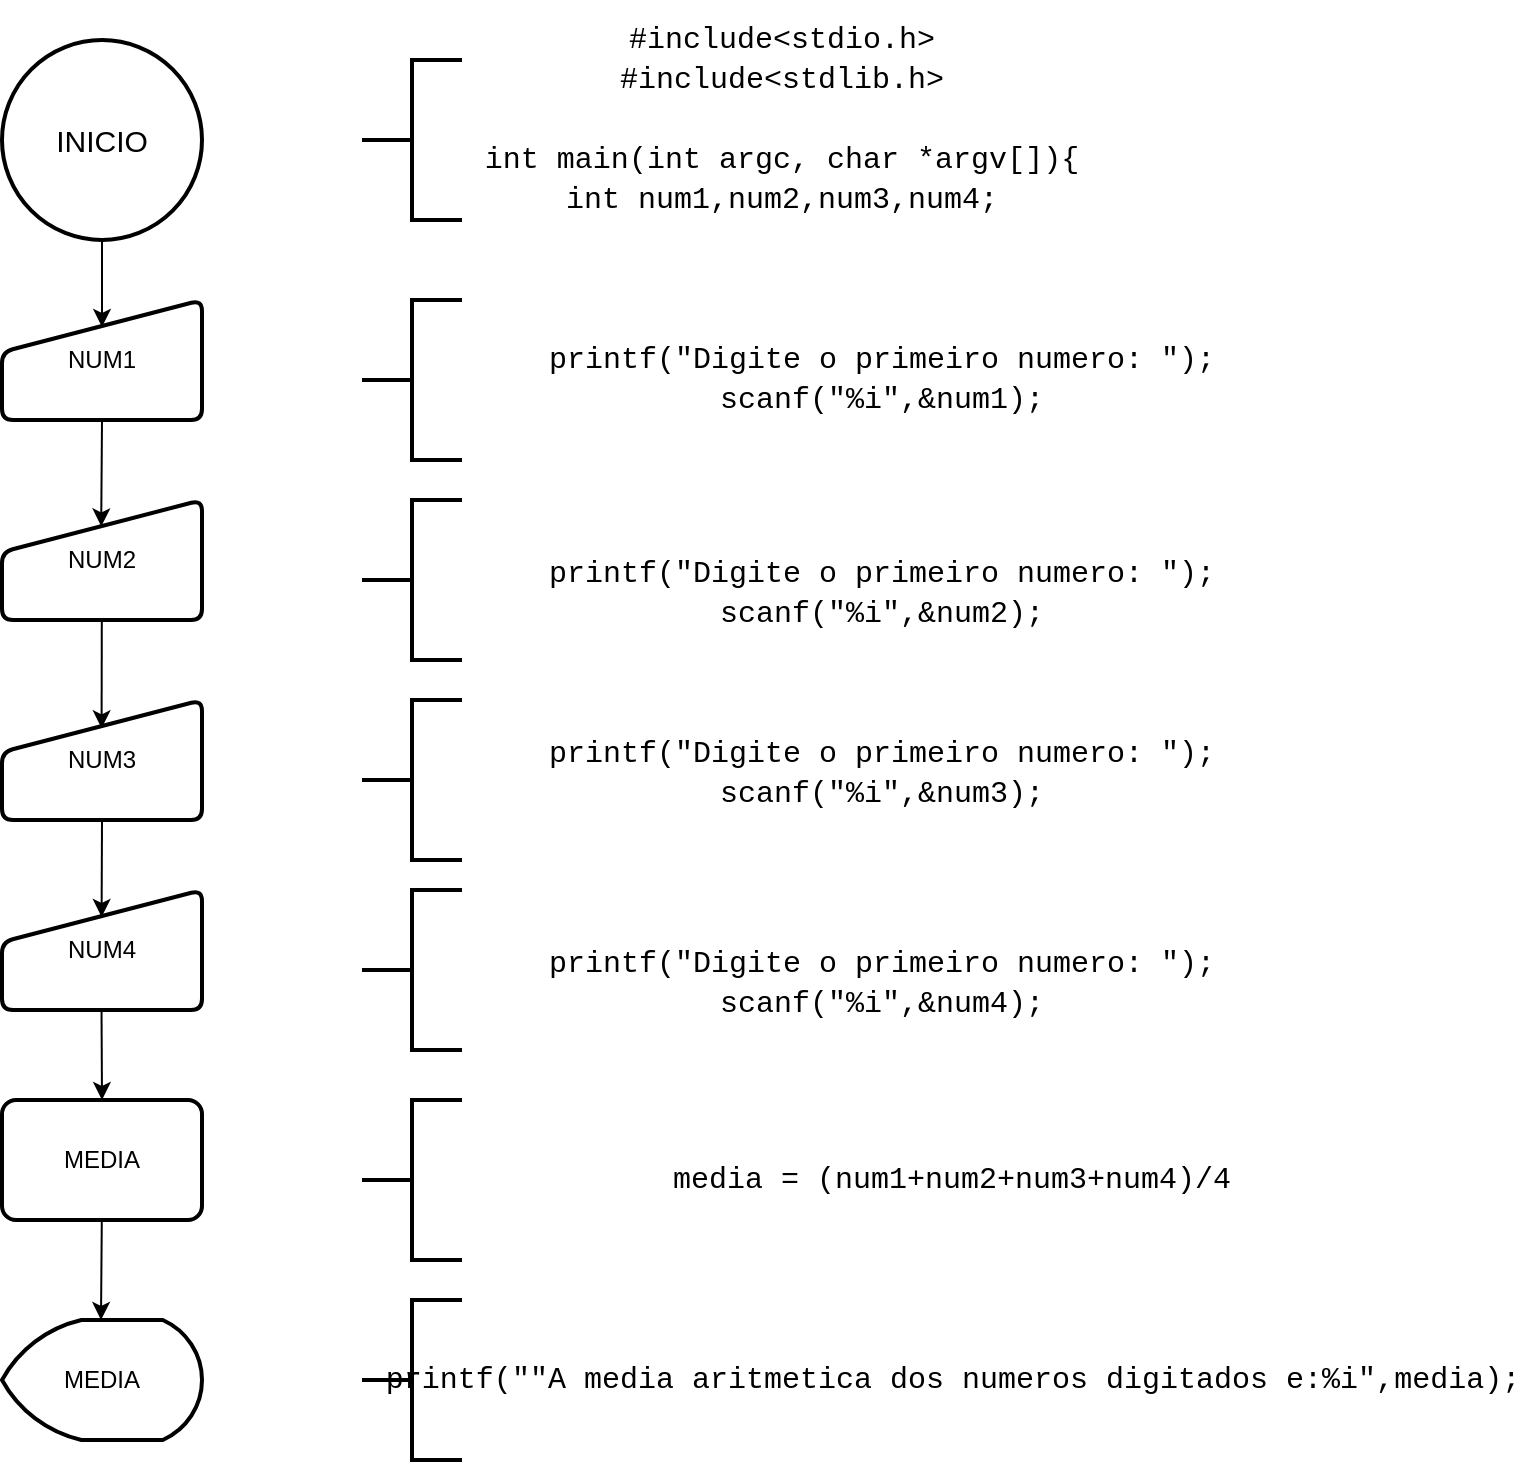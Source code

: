 <mxfile version="14.9.8" type="github">
  <diagram id="C5RBs43oDa-KdzZeNtuy" name="Page-1">
    <mxGraphModel dx="1422" dy="762" grid="1" gridSize="10" guides="1" tooltips="1" connect="1" arrows="1" fold="1" page="1" pageScale="1" pageWidth="827" pageHeight="1169" background="none" math="1" shadow="0">
      <root>
        <mxCell id="WIyWlLk6GJQsqaUBKTNV-0" />
        <mxCell id="WIyWlLk6GJQsqaUBKTNV-1" parent="WIyWlLk6GJQsqaUBKTNV-0" />
        <mxCell id="nSisR4guIrfHE9iIkY8Y-0" value="NUM1" style="html=1;strokeWidth=2;shape=manualInput;whiteSpace=wrap;rounded=1;size=26;arcSize=11;verticalAlign=middle;align=center;" parent="WIyWlLk6GJQsqaUBKTNV-1" vertex="1">
          <mxGeometry x="80" y="260" width="100" height="60" as="geometry" />
        </mxCell>
        <mxCell id="nSisR4guIrfHE9iIkY8Y-1" value="&lt;font style=&quot;font-size: 15px&quot;&gt;INICIO&lt;/font&gt;" style="strokeWidth=2;html=1;shape=mxgraph.flowchart.start_2;whiteSpace=wrap;verticalAlign=middle;align=center;" parent="WIyWlLk6GJQsqaUBKTNV-1" vertex="1">
          <mxGeometry x="80" y="130" width="100" height="100" as="geometry" />
        </mxCell>
        <mxCell id="nSisR4guIrfHE9iIkY8Y-5" value="" style="endArrow=classic;html=1;exitX=0.5;exitY=1;exitDx=0;exitDy=0;exitPerimeter=0;entryX=0.5;entryY=0.225;entryDx=0;entryDy=0;entryPerimeter=0;" parent="WIyWlLk6GJQsqaUBKTNV-1" source="nSisR4guIrfHE9iIkY8Y-1" target="nSisR4guIrfHE9iIkY8Y-0" edge="1">
          <mxGeometry width="50" height="50" relative="1" as="geometry">
            <mxPoint x="36" y="340" as="sourcePoint" />
            <mxPoint x="130" y="270" as="targetPoint" />
          </mxGeometry>
        </mxCell>
        <mxCell id="nSisR4guIrfHE9iIkY8Y-6" value="" style="endArrow=classic;html=1;exitX=0.5;exitY=1;exitDx=0;exitDy=0;entryX=0.496;entryY=0.22;entryDx=0;entryDy=0;entryPerimeter=0;" parent="WIyWlLk6GJQsqaUBKTNV-1" source="nSisR4guIrfHE9iIkY8Y-0" edge="1">
          <mxGeometry width="50" height="50" relative="1" as="geometry">
            <mxPoint x="129" y="330.0" as="sourcePoint" />
            <mxPoint x="129.6" y="373.2" as="targetPoint" />
          </mxGeometry>
        </mxCell>
        <mxCell id="pyFOSILM-I7uizpb-qyc-0" value="MEDIA" style="strokeWidth=2;html=1;shape=mxgraph.flowchart.display;whiteSpace=wrap;" parent="WIyWlLk6GJQsqaUBKTNV-1" vertex="1">
          <mxGeometry x="80" y="770" width="100" height="60" as="geometry" />
        </mxCell>
        <mxCell id="pyFOSILM-I7uizpb-qyc-3" value="&#xa;&#xa;&lt;div style=&quot;font-family: consolas, &amp;quot;courier new&amp;quot;, monospace; font-weight: normal; font-size: 15px; line-height: 20px;&quot;&gt;&lt;div&gt;&lt;span style=&quot;&quot;&gt;printf&lt;/span&gt;&lt;span style=&quot;&quot;&gt;(&lt;/span&gt;&lt;span style=&quot;&quot;&gt;&quot;Digite&amp;nbsp;o&amp;nbsp;primeiro&amp;nbsp;numero:&amp;nbsp;&quot;&lt;/span&gt;&lt;span style=&quot;&quot;&gt;);&lt;/span&gt;&lt;/div&gt;&lt;div&gt;&lt;span style=&quot;&quot;&gt;scanf&lt;/span&gt;&lt;span style=&quot;&quot;&gt;(&lt;/span&gt;&lt;span style=&quot;&quot;&gt;&quot;&lt;/span&gt;&lt;span style=&quot;&quot;&gt;%i&lt;/span&gt;&lt;span style=&quot;&quot;&gt;&quot;&lt;/span&gt;&lt;span style=&quot;&quot;&gt;,&amp;amp;&lt;/span&gt;&lt;span style=&quot;&quot;&gt;num1&lt;/span&gt;&lt;span style=&quot;&quot;&gt;);&lt;/span&gt;&lt;/div&gt;&lt;/div&gt;&#xa;&#xa;" style="text;html=1;strokeColor=none;fillColor=none;align=center;verticalAlign=middle;whiteSpace=wrap;rounded=0;labelBorderColor=none;" parent="WIyWlLk6GJQsqaUBKTNV-1" vertex="1">
          <mxGeometry x="320" y="280" width="400" height="40" as="geometry" />
        </mxCell>
        <mxCell id="pyFOSILM-I7uizpb-qyc-4" value="" style="strokeWidth=2;html=1;shape=mxgraph.flowchart.annotation_2;align=left;labelPosition=right;pointerEvents=1;" parent="WIyWlLk6GJQsqaUBKTNV-1" vertex="1">
          <mxGeometry x="260" y="360" width="50" height="80" as="geometry" />
        </mxCell>
        <mxCell id="pyFOSILM-I7uizpb-qyc-6" value="" style="strokeWidth=2;html=1;shape=mxgraph.flowchart.annotation_2;align=left;labelPosition=right;pointerEvents=1;" parent="WIyWlLk6GJQsqaUBKTNV-1" vertex="1">
          <mxGeometry x="260" y="260" width="50" height="80" as="geometry" />
        </mxCell>
        <mxCell id="pyFOSILM-I7uizpb-qyc-7" value="" style="strokeWidth=2;html=1;shape=mxgraph.flowchart.annotation_2;align=left;labelPosition=right;pointerEvents=1;" parent="WIyWlLk6GJQsqaUBKTNV-1" vertex="1">
          <mxGeometry x="260" y="660" width="50" height="80" as="geometry" />
        </mxCell>
        <mxCell id="pyFOSILM-I7uizpb-qyc-10" value="&lt;div style=&quot;font-family: &amp;#34;consolas&amp;#34; , &amp;#34;courier new&amp;#34; , monospace ; font-weight: normal ; font-size: 15px ; line-height: 20px&quot;&gt;&lt;div style=&quot;font-family: &amp;#34;consolas&amp;#34; , &amp;#34;courier new&amp;#34; , monospace ; line-height: 20px&quot;&gt;media = (num1+num2+num3+num4)/4&lt;/div&gt;&lt;/div&gt;" style="text;html=1;rounded=0;align=center;verticalAlign=middle;labelBorderColor=none;whiteSpace=wrap;" parent="WIyWlLk6GJQsqaUBKTNV-1" vertex="1">
          <mxGeometry x="310" y="680" width="490" height="40" as="geometry" />
        </mxCell>
        <mxCell id="pyFOSILM-I7uizpb-qyc-12" value="&lt;div style=&quot;font-family: &amp;#34;consolas&amp;#34; , &amp;#34;courier new&amp;#34; , monospace ; font-weight: normal ; font-size: 15px ; line-height: 20px&quot;&gt;&lt;div style=&quot;font-family: &amp;#34;consolas&amp;#34; , &amp;#34;courier new&amp;#34; , monospace ; line-height: 20px&quot;&gt;&lt;div&gt;&lt;span&gt;#include&lt;/span&gt;&lt;span&gt;&amp;lt;stdio.h&amp;gt;&lt;/span&gt;&lt;/div&gt;&lt;div&gt;&lt;span&gt;#include&lt;/span&gt;&lt;span&gt;&amp;lt;stdlib.h&amp;gt;&lt;/span&gt;&lt;/div&gt;&lt;br&gt;&lt;div&gt;&lt;span&gt;int&lt;/span&gt;&amp;nbsp;&lt;span&gt;main&lt;/span&gt;(&lt;span&gt;int&lt;/span&gt;&amp;nbsp;&lt;span&gt;argc&lt;/span&gt;,&amp;nbsp;&lt;span&gt;char&lt;/span&gt;&amp;nbsp;*&lt;span&gt;argv&lt;/span&gt;&lt;span&gt;[]&lt;/span&gt;){&lt;/div&gt;&lt;div&gt;&lt;span&gt;int&lt;/span&gt;&amp;nbsp;num1,num2,num3,num4;&lt;/div&gt;&lt;/div&gt;&lt;/div&gt;" style="text;whiteSpace=wrap;html=1;rounded=0;align=center;verticalAlign=middle;labelBorderColor=none;" parent="WIyWlLk6GJQsqaUBKTNV-1" vertex="1">
          <mxGeometry x="320" y="110" width="300" height="120" as="geometry" />
        </mxCell>
        <mxCell id="pyFOSILM-I7uizpb-qyc-13" value="" style="strokeWidth=2;html=1;shape=mxgraph.flowchart.annotation_2;align=left;labelPosition=right;pointerEvents=1;" parent="WIyWlLk6GJQsqaUBKTNV-1" vertex="1">
          <mxGeometry x="260" y="140" width="50" height="80" as="geometry" />
        </mxCell>
        <mxCell id="WQtvyT2Jt8s8oRUtYBUV-0" value="MEDIA" style="rounded=1;whiteSpace=wrap;html=1;absoluteArcSize=1;arcSize=14;strokeWidth=2;align=center;verticalAlign=middle;" parent="WIyWlLk6GJQsqaUBKTNV-1" vertex="1">
          <mxGeometry x="80" y="660" width="100" height="60" as="geometry" />
        </mxCell>
        <mxCell id="WQtvyT2Jt8s8oRUtYBUV-1" value="" style="endArrow=classic;html=1;exitX=0.5;exitY=1;exitDx=0;exitDy=0;" parent="WIyWlLk6GJQsqaUBKTNV-1" edge="1">
          <mxGeometry width="50" height="50" relative="1" as="geometry">
            <mxPoint x="129.9" y="720" as="sourcePoint" />
            <mxPoint x="129.5" y="770" as="targetPoint" />
          </mxGeometry>
        </mxCell>
        <mxCell id="WQtvyT2Jt8s8oRUtYBUV-2" value="NUM2" style="html=1;strokeWidth=2;shape=manualInput;whiteSpace=wrap;rounded=1;size=26;arcSize=11;verticalAlign=middle;align=center;" parent="WIyWlLk6GJQsqaUBKTNV-1" vertex="1">
          <mxGeometry x="80" y="360" width="100" height="60" as="geometry" />
        </mxCell>
        <mxCell id="WQtvyT2Jt8s8oRUtYBUV-3" value="" style="endArrow=classic;html=1;exitX=0.5;exitY=1;exitDx=0;exitDy=0;entryX=0.498;entryY=0.236;entryDx=0;entryDy=0;entryPerimeter=0;" parent="WIyWlLk6GJQsqaUBKTNV-1" target="oTk-Pp67aPwzLTNpCu4k-0" edge="1">
          <mxGeometry width="50" height="50" relative="1" as="geometry">
            <mxPoint x="129.9" y="420" as="sourcePoint" />
            <mxPoint x="130" y="460" as="targetPoint" />
          </mxGeometry>
        </mxCell>
        <mxCell id="WQtvyT2Jt8s8oRUtYBUV-4" value="" style="strokeWidth=2;html=1;shape=mxgraph.flowchart.annotation_2;align=left;labelPosition=right;pointerEvents=1;" parent="WIyWlLk6GJQsqaUBKTNV-1" vertex="1">
          <mxGeometry x="260" y="760" width="50" height="80" as="geometry" />
        </mxCell>
        <mxCell id="WQtvyT2Jt8s8oRUtYBUV-5" value="&lt;div style=&quot;font-family: &amp;#34;consolas&amp;#34; , &amp;#34;courier new&amp;#34; , monospace ; font-weight: normal ; font-size: 15px ; line-height: 20px&quot;&gt;&lt;div style=&quot;font-family: &amp;#34;consolas&amp;#34; , &amp;#34;courier new&amp;#34; , monospace ; line-height: 20px&quot;&gt;&lt;span&gt;printf&lt;/span&gt;(&lt;span&gt;&quot;&lt;/span&gt;&lt;span style=&quot;font-family: &amp;#34;consolas&amp;#34; , &amp;#34;courier new&amp;#34; , monospace&quot;&gt;&quot;A&amp;nbsp;media&amp;nbsp;aritmetica&amp;nbsp;dos&amp;nbsp;numeros&amp;nbsp;digitados&amp;nbsp;e:&lt;/span&gt;&lt;span style=&quot;font-family: &amp;#34;consolas&amp;#34; , &amp;#34;courier new&amp;#34; , monospace&quot;&gt;%i&lt;/span&gt;&lt;span style=&quot;font-family: &amp;#34;consolas&amp;#34; , &amp;#34;courier new&amp;#34; , monospace&quot;&gt;&quot;,&lt;/span&gt;&lt;span style=&quot;font-family: &amp;#34;consolas&amp;#34; , &amp;#34;courier new&amp;#34; , monospace&quot;&gt;media&lt;/span&gt;&lt;span&gt;)&lt;/span&gt;&lt;span&gt;;&lt;/span&gt;&lt;/div&gt;&lt;/div&gt;" style="text;html=1;rounded=0;align=center;verticalAlign=middle;labelBorderColor=none;whiteSpace=wrap;" parent="WIyWlLk6GJQsqaUBKTNV-1" vertex="1">
          <mxGeometry x="317.5" y="780" width="475" height="40" as="geometry" />
        </mxCell>
        <mxCell id="oTk-Pp67aPwzLTNpCu4k-0" value="NUM3" style="html=1;strokeWidth=2;shape=manualInput;whiteSpace=wrap;rounded=1;size=26;arcSize=11;verticalAlign=middle;align=center;" parent="WIyWlLk6GJQsqaUBKTNV-1" vertex="1">
          <mxGeometry x="80" y="460" width="100" height="60" as="geometry" />
        </mxCell>
        <mxCell id="oTk-Pp67aPwzLTNpCu4k-2" value="" style="endArrow=classic;html=1;entryX=0.498;entryY=0.225;entryDx=0;entryDy=0;entryPerimeter=0;" parent="WIyWlLk6GJQsqaUBKTNV-1" target="oTk-Pp67aPwzLTNpCu4k-7" edge="1">
          <mxGeometry width="50" height="50" relative="1" as="geometry">
            <mxPoint x="130" y="520" as="sourcePoint" />
            <mxPoint x="110" y="570" as="targetPoint" />
          </mxGeometry>
        </mxCell>
        <mxCell id="oTk-Pp67aPwzLTNpCu4k-4" value="" style="strokeWidth=2;html=1;shape=mxgraph.flowchart.annotation_2;align=left;labelPosition=right;pointerEvents=1;" parent="WIyWlLk6GJQsqaUBKTNV-1" vertex="1">
          <mxGeometry x="260" y="555" width="50" height="80" as="geometry" />
        </mxCell>
        <mxCell id="oTk-Pp67aPwzLTNpCu4k-5" value="" style="strokeWidth=2;html=1;shape=mxgraph.flowchart.annotation_2;align=left;labelPosition=right;pointerEvents=1;" parent="WIyWlLk6GJQsqaUBKTNV-1" vertex="1">
          <mxGeometry x="260" y="460" width="50" height="80" as="geometry" />
        </mxCell>
        <mxCell id="oTk-Pp67aPwzLTNpCu4k-7" value="NUM4" style="html=1;strokeWidth=2;shape=manualInput;whiteSpace=wrap;rounded=1;size=26;arcSize=11;verticalAlign=middle;align=center;" parent="WIyWlLk6GJQsqaUBKTNV-1" vertex="1">
          <mxGeometry x="80" y="555" width="100" height="60" as="geometry" />
        </mxCell>
        <mxCell id="oTk-Pp67aPwzLTNpCu4k-8" value="" style="endArrow=classic;html=1;exitX=0.5;exitY=1;exitDx=0;exitDy=0;entryX=0.5;entryY=0;entryDx=0;entryDy=0;" parent="WIyWlLk6GJQsqaUBKTNV-1" target="WQtvyT2Jt8s8oRUtYBUV-0" edge="1">
          <mxGeometry width="50" height="50" relative="1" as="geometry">
            <mxPoint x="129.76" y="615" as="sourcePoint" />
            <mxPoint x="129.86" y="655" as="targetPoint" />
          </mxGeometry>
        </mxCell>
        <mxCell id="oTk-Pp67aPwzLTNpCu4k-11" value="&lt;br&gt;&lt;br&gt;&lt;div style=&quot;font-family: &amp;#34;consolas&amp;#34; , &amp;#34;courier new&amp;#34; , monospace ; font-weight: normal ; font-size: 15px ; line-height: 20px&quot;&gt;&lt;div&gt;&lt;span&gt;printf&lt;/span&gt;&lt;span&gt;(&lt;/span&gt;&lt;span&gt;&quot;Digite&amp;nbsp;o&amp;nbsp;primeiro&amp;nbsp;numero:&amp;nbsp;&quot;&lt;/span&gt;&lt;span&gt;);&lt;/span&gt;&lt;/div&gt;&lt;div&gt;&lt;span&gt;scanf&lt;/span&gt;&lt;span&gt;(&lt;/span&gt;&lt;span&gt;&quot;&lt;/span&gt;&lt;span&gt;%i&lt;/span&gt;&lt;span&gt;&quot;&lt;/span&gt;&lt;span&gt;,&amp;amp;&lt;/span&gt;&lt;span&gt;num2&lt;/span&gt;&lt;span&gt;);&lt;/span&gt;&lt;/div&gt;&lt;/div&gt;&lt;br&gt;" style="text;html=1;strokeColor=none;fillColor=none;align=center;verticalAlign=middle;whiteSpace=wrap;rounded=0;labelBorderColor=none;" parent="WIyWlLk6GJQsqaUBKTNV-1" vertex="1">
          <mxGeometry x="320" y="380" width="400" height="40" as="geometry" />
        </mxCell>
        <mxCell id="oTk-Pp67aPwzLTNpCu4k-12" value="&lt;br&gt;&lt;br&gt;&lt;div style=&quot;font-family: &amp;#34;consolas&amp;#34; , &amp;#34;courier new&amp;#34; , monospace ; font-weight: normal ; font-size: 15px ; line-height: 20px&quot;&gt;&lt;div&gt;&lt;span&gt;printf&lt;/span&gt;&lt;span&gt;(&lt;/span&gt;&lt;span&gt;&quot;Digite&amp;nbsp;o&amp;nbsp;primeiro&amp;nbsp;numero:&amp;nbsp;&quot;&lt;/span&gt;&lt;span&gt;);&lt;/span&gt;&lt;/div&gt;&lt;div&gt;&lt;span&gt;scanf&lt;/span&gt;&lt;span&gt;(&lt;/span&gt;&lt;span&gt;&quot;&lt;/span&gt;&lt;span&gt;%i&lt;/span&gt;&lt;span&gt;&quot;&lt;/span&gt;&lt;span&gt;,&amp;amp;&lt;/span&gt;&lt;span&gt;num3&lt;/span&gt;&lt;span&gt;);&lt;/span&gt;&lt;/div&gt;&lt;/div&gt;&lt;br&gt;" style="text;html=1;strokeColor=none;fillColor=none;align=center;verticalAlign=middle;whiteSpace=wrap;rounded=0;labelBorderColor=none;" parent="WIyWlLk6GJQsqaUBKTNV-1" vertex="1">
          <mxGeometry x="320" y="470" width="400" height="40" as="geometry" />
        </mxCell>
        <mxCell id="oTk-Pp67aPwzLTNpCu4k-13" value="&lt;br&gt;&lt;br&gt;&lt;div style=&quot;font-family: &amp;#34;consolas&amp;#34; , &amp;#34;courier new&amp;#34; , monospace ; font-weight: normal ; font-size: 15px ; line-height: 20px&quot;&gt;&lt;div&gt;&lt;span&gt;printf&lt;/span&gt;&lt;span&gt;(&lt;/span&gt;&lt;span&gt;&quot;Digite&amp;nbsp;o&amp;nbsp;primeiro&amp;nbsp;numero:&amp;nbsp;&quot;&lt;/span&gt;&lt;span&gt;);&lt;/span&gt;&lt;/div&gt;&lt;div&gt;&lt;span&gt;scanf&lt;/span&gt;&lt;span&gt;(&lt;/span&gt;&lt;span&gt;&quot;&lt;/span&gt;&lt;span&gt;%i&lt;/span&gt;&lt;span&gt;&quot;&lt;/span&gt;&lt;span&gt;,&amp;amp;&lt;/span&gt;&lt;span&gt;num4&lt;/span&gt;&lt;span&gt;);&lt;/span&gt;&lt;/div&gt;&lt;/div&gt;&lt;br&gt;" style="text;html=1;strokeColor=none;fillColor=none;align=center;verticalAlign=middle;whiteSpace=wrap;rounded=0;labelBorderColor=none;" parent="WIyWlLk6GJQsqaUBKTNV-1" vertex="1">
          <mxGeometry x="320" y="575" width="400" height="40" as="geometry" />
        </mxCell>
      </root>
    </mxGraphModel>
  </diagram>
</mxfile>
